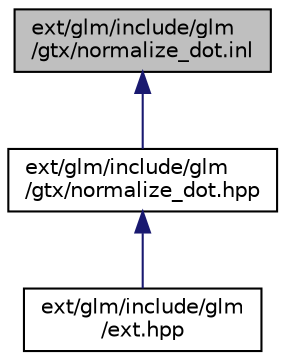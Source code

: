 digraph "ext/glm/include/glm/gtx/normalize_dot.inl"
{
  edge [fontname="Helvetica",fontsize="10",labelfontname="Helvetica",labelfontsize="10"];
  node [fontname="Helvetica",fontsize="10",shape=record];
  Node1 [label="ext/glm/include/glm\l/gtx/normalize_dot.inl",height=0.2,width=0.4,color="black", fillcolor="grey75", style="filled" fontcolor="black"];
  Node1 -> Node2 [dir="back",color="midnightblue",fontsize="10",style="solid"];
  Node2 [label="ext/glm/include/glm\l/gtx/normalize_dot.hpp",height=0.2,width=0.4,color="black", fillcolor="white", style="filled",URL="$normalize__dot_8hpp.html"];
  Node2 -> Node3 [dir="back",color="midnightblue",fontsize="10",style="solid"];
  Node3 [label="ext/glm/include/glm\l/ext.hpp",height=0.2,width=0.4,color="black", fillcolor="white", style="filled",URL="$ext_8hpp_source.html"];
}
